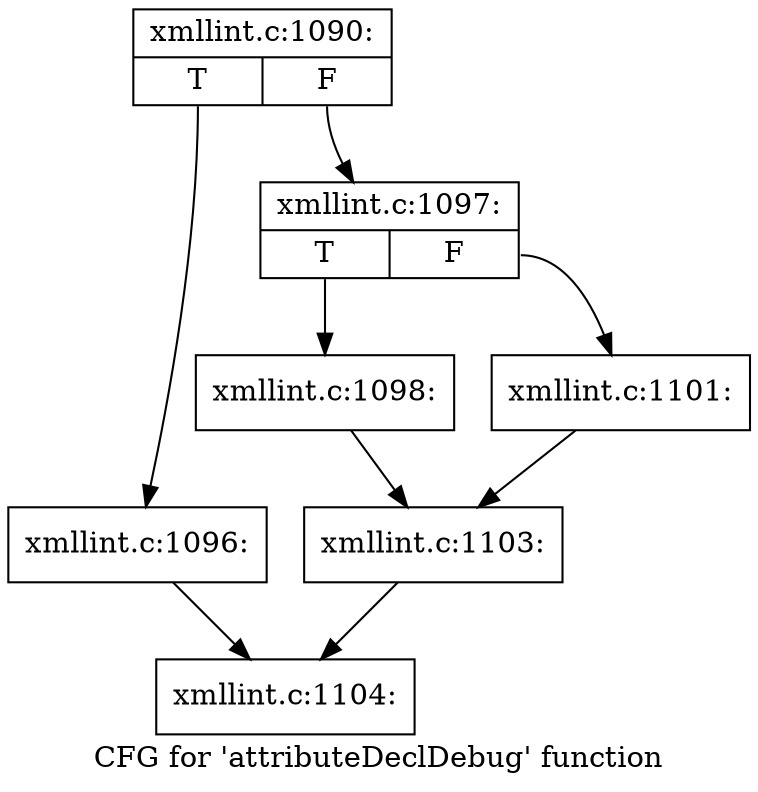 digraph "CFG for 'attributeDeclDebug' function" {
	label="CFG for 'attributeDeclDebug' function";

	Node0x556d1b556930 [shape=record,label="{xmllint.c:1090:|{<s0>T|<s1>F}}"];
	Node0x556d1b556930:s0 -> Node0x556d1b5583a0;
	Node0x556d1b556930:s1 -> Node0x556d1b5583f0;
	Node0x556d1b5583a0 [shape=record,label="{xmllint.c:1096:}"];
	Node0x556d1b5583a0 -> Node0x556d1b556980;
	Node0x556d1b5583f0 [shape=record,label="{xmllint.c:1097:|{<s0>T|<s1>F}}"];
	Node0x556d1b5583f0:s0 -> Node0x556d1b558710;
	Node0x556d1b5583f0:s1 -> Node0x556d1b5587b0;
	Node0x556d1b558710 [shape=record,label="{xmllint.c:1098:}"];
	Node0x556d1b558710 -> Node0x556d1b558760;
	Node0x556d1b5587b0 [shape=record,label="{xmllint.c:1101:}"];
	Node0x556d1b5587b0 -> Node0x556d1b558760;
	Node0x556d1b558760 [shape=record,label="{xmllint.c:1103:}"];
	Node0x556d1b558760 -> Node0x556d1b556980;
	Node0x556d1b556980 [shape=record,label="{xmllint.c:1104:}"];
}
